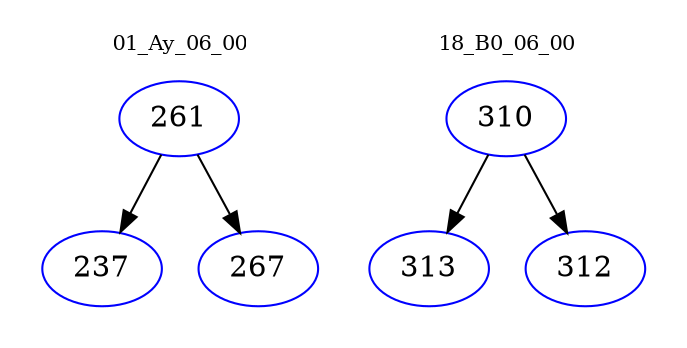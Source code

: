 digraph{
subgraph cluster_0 {
color = white
label = "01_Ay_06_00";
fontsize=10;
T0_261 [label="261", color="blue"]
T0_261 -> T0_237 [color="black"]
T0_237 [label="237", color="blue"]
T0_261 -> T0_267 [color="black"]
T0_267 [label="267", color="blue"]
}
subgraph cluster_1 {
color = white
label = "18_B0_06_00";
fontsize=10;
T1_310 [label="310", color="blue"]
T1_310 -> T1_313 [color="black"]
T1_313 [label="313", color="blue"]
T1_310 -> T1_312 [color="black"]
T1_312 [label="312", color="blue"]
}
}
